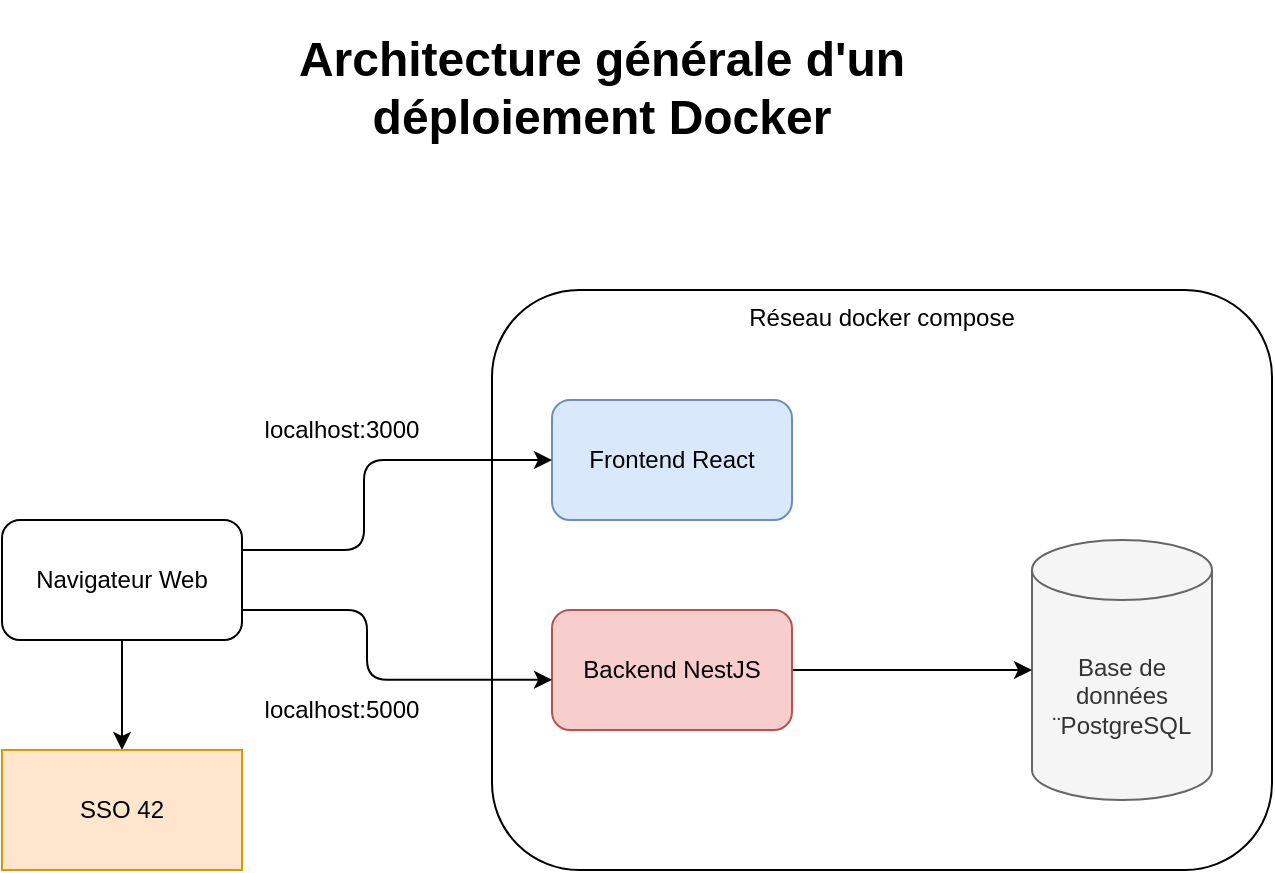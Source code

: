 <mxfile version="20.5.3" type="device"><diagram id="tTd3XUE-cQNKfiXIMWLd" name="Page-1"><mxGraphModel dx="1422" dy="762" grid="1" gridSize="10" guides="1" tooltips="1" connect="1" arrows="1" fold="1" page="1" pageScale="1" pageWidth="827" pageHeight="1169" math="0" shadow="0"><root><mxCell id="0"/><mxCell id="1" parent="0"/><mxCell id="-88nLO3xHm6KAOz5BxEp-2" value="Réseau docker compose" style="rounded=1;whiteSpace=wrap;html=1;fillColor=none;verticalAlign=top;" parent="1" vertex="1"><mxGeometry x="325" y="195" width="390" height="290" as="geometry"/></mxCell><mxCell id="Jt3ptd6-4pmwFxPaotm3-2" value="Base de données ¨PostgreSQL" style="shape=cylinder3;whiteSpace=wrap;html=1;boundedLbl=1;backgroundOutline=1;size=15;fillColor=#f5f5f5;fontColor=#333333;strokeColor=#666666;" parent="1" vertex="1"><mxGeometry x="595" y="320" width="90" height="130" as="geometry"/></mxCell><mxCell id="Jt3ptd6-4pmwFxPaotm3-13" style="edgeStyle=orthogonalEdgeStyle;rounded=0;orthogonalLoop=1;jettySize=auto;html=1;exitX=1;exitY=0.5;exitDx=0;exitDy=0;entryX=0;entryY=0.5;entryDx=0;entryDy=0;entryPerimeter=0;" parent="1" source="Jt3ptd6-4pmwFxPaotm3-3" target="Jt3ptd6-4pmwFxPaotm3-2" edge="1"><mxGeometry relative="1" as="geometry"/></mxCell><mxCell id="Jt3ptd6-4pmwFxPaotm3-3" value="Backend NestJS" style="rounded=1;whiteSpace=wrap;html=1;fillColor=#f8cecc;strokeColor=#b85450;" parent="1" vertex="1"><mxGeometry x="355" y="355" width="120" height="60" as="geometry"/></mxCell><mxCell id="Jt3ptd6-4pmwFxPaotm3-8" value="Frontend React" style="rounded=1;whiteSpace=wrap;html=1;fillColor=#dae8fc;strokeColor=#6c8ebf;" parent="1" vertex="1"><mxGeometry x="355" y="250" width="120" height="60" as="geometry"/></mxCell><mxCell id="-88nLO3xHm6KAOz5BxEp-5" style="edgeStyle=orthogonalEdgeStyle;orthogonalLoop=1;jettySize=auto;html=1;exitX=1;exitY=0.25;exitDx=0;exitDy=0;entryX=0;entryY=0.5;entryDx=0;entryDy=0;rounded=1;" parent="1" source="Jt3ptd6-4pmwFxPaotm3-9" target="Jt3ptd6-4pmwFxPaotm3-8" edge="1"><mxGeometry relative="1" as="geometry"><Array as="points"><mxPoint x="261" y="325"/><mxPoint x="261" y="280"/></Array></mxGeometry></mxCell><mxCell id="-88nLO3xHm6KAOz5BxEp-9" style="edgeStyle=orthogonalEdgeStyle;rounded=1;orthogonalLoop=1;jettySize=auto;html=1;exitX=1;exitY=0.75;exitDx=0;exitDy=0;entryX=0.077;entryY=0.672;entryDx=0;entryDy=0;entryPerimeter=0;" parent="1" source="Jt3ptd6-4pmwFxPaotm3-9" target="-88nLO3xHm6KAOz5BxEp-2" edge="1"><mxGeometry relative="1" as="geometry"/></mxCell><mxCell id="hcoWQiBgcgH-6b46qyPo-2" style="edgeStyle=orthogonalEdgeStyle;rounded=0;orthogonalLoop=1;jettySize=auto;html=1;exitX=0.5;exitY=1;exitDx=0;exitDy=0;entryX=0.5;entryY=0;entryDx=0;entryDy=0;" edge="1" parent="1" source="Jt3ptd6-4pmwFxPaotm3-9" target="hcoWQiBgcgH-6b46qyPo-1"><mxGeometry relative="1" as="geometry"/></mxCell><mxCell id="Jt3ptd6-4pmwFxPaotm3-9" value="Navigateur Web" style="rounded=1;whiteSpace=wrap;html=1;" parent="1" vertex="1"><mxGeometry x="80" y="310" width="120" height="60" as="geometry"/></mxCell><mxCell id="Jt3ptd6-4pmwFxPaotm3-23" value="&lt;h1&gt;Architecture générale d'un déploiement Docker&lt;/h1&gt;" style="text;html=1;strokeColor=none;fillColor=none;spacing=5;spacingTop=-20;whiteSpace=wrap;overflow=hidden;rounded=0;align=center;" parent="1" vertex="1"><mxGeometry x="195" y="60" width="370" height="120" as="geometry"/></mxCell><mxCell id="-88nLO3xHm6KAOz5BxEp-8" value="localhost:3000" style="text;html=1;strokeColor=none;fillColor=none;align=center;verticalAlign=middle;whiteSpace=wrap;rounded=0;" parent="1" vertex="1"><mxGeometry x="185" y="240" width="130" height="50" as="geometry"/></mxCell><mxCell id="-88nLO3xHm6KAOz5BxEp-10" value="localhost:5000" style="text;html=1;strokeColor=none;fillColor=none;align=center;verticalAlign=middle;whiteSpace=wrap;rounded=0;" parent="1" vertex="1"><mxGeometry x="195" y="372" width="110" height="65" as="geometry"/></mxCell><mxCell id="hcoWQiBgcgH-6b46qyPo-1" value="SSO 42" style="rounded=0;whiteSpace=wrap;html=1;fillColor=#ffe6cc;strokeColor=#d79b00;" vertex="1" parent="1"><mxGeometry x="80" y="425" width="120" height="60" as="geometry"/></mxCell></root></mxGraphModel></diagram></mxfile>
